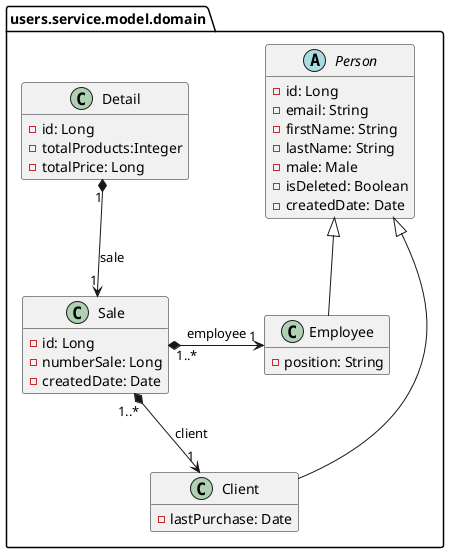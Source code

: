 @startuml
set namespaceSeparator none

hide method

namespace users.service.model.domain {

    class Sale {
        - id: Long
        - numberSale: Long
        - createdDate: Date
    }

    class Employee {
        - position: String
    }

    class Client {
        - lastPurchase: Date
    }

    abstract class Person {
        - id: Long
        - email: String
        - firstName: String
        - lastName: String
        - male: Male
        - isDeleted: Boolean
        - createdDate: Date
    }

    class Detail {
        - id: Long
        - totalProducts:Integer
        - totalPrice: Long
    }

    Client -up-|> Person

    Employee -up-|> Person

     Sale "1..*" *-right-> "1" Employee : employee
     Sale "1..*" *--> "1" Client : client

     Detail "1" *-down-> "1" Sale : sale
}
@enduml